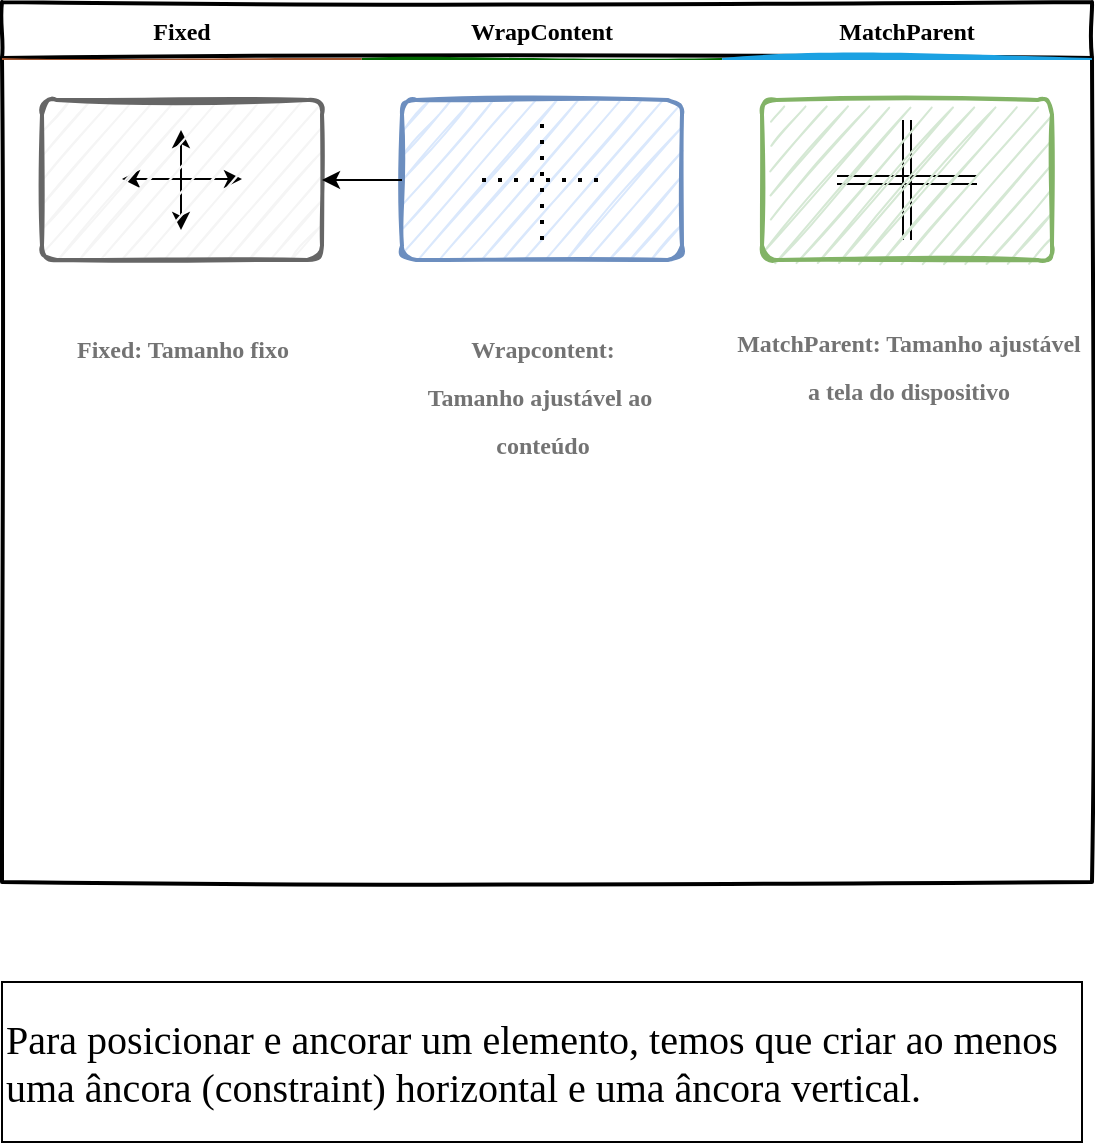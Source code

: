 <mxfile version="17.0.0" type="github">
  <diagram id="wFE0QG_FPsp0jaGvCLVb" name="Page-1">
    <mxGraphModel dx="1102" dy="614" grid="1" gridSize="10" guides="1" tooltips="1" connect="1" arrows="1" fold="1" page="1" pageScale="1" pageWidth="850" pageHeight="1100" math="0" shadow="0">
      <root>
        <mxCell id="0" />
        <mxCell id="1" parent="0" />
        <mxCell id="_5mSTuPxr-ZiKRkBDSY7-1" value="" style="swimlane;fontStyle=2;childLayout=stackLayout;horizontal=1;startSize=28;horizontalStack=1;resizeParent=1;resizeParentMax=0;resizeLast=0;collapsible=0;marginBottom=0;swimlaneFillColor=none;fontFamily=Permanent Marker;fontSize=16;points=[];verticalAlign=top;stackBorder=0;resizable=1;strokeWidth=2;sketch=1;disableMultiStroke=1;" parent="1" vertex="1">
          <mxGeometry x="160" y="70" width="545" height="440" as="geometry" />
        </mxCell>
        <object label="Fixed" status="New" id="_5mSTuPxr-ZiKRkBDSY7-2">
          <mxCell style="swimlane;strokeWidth=2;fontFamily=Permanent Marker;html=0;startSize=1;verticalAlign=bottom;spacingBottom=5;points=[];childLayout=stackLayout;stackBorder=20;stackSpacing=20;resizeLast=0;resizeParent=1;horizontalStack=0;collapsible=0;sketch=1;strokeColor=none;fillStyle=solid;fillColor=#A0522D;" parent="_5mSTuPxr-ZiKRkBDSY7-1" vertex="1">
            <mxGeometry y="28" width="180" height="412" as="geometry" />
          </mxCell>
        </object>
        <mxCell id="koO-FAKM8nsYv-BAje24-3" value="" style="endArrow=classic;startArrow=classic;html=1;rounded=0;fontFamily=Georgia;fontSize=20;" edge="1" parent="_5mSTuPxr-ZiKRkBDSY7-2">
          <mxGeometry width="50" height="50" relative="1" as="geometry">
            <mxPoint x="60" y="60.5" as="sourcePoint" />
            <mxPoint x="120" y="60.5" as="targetPoint" />
            <Array as="points">
              <mxPoint x="110" y="60.5" />
            </Array>
          </mxGeometry>
        </mxCell>
        <mxCell id="koO-FAKM8nsYv-BAje24-4" value="" style="endArrow=classic;startArrow=classic;html=1;rounded=0;fontFamily=Georgia;fontSize=20;" edge="1" parent="_5mSTuPxr-ZiKRkBDSY7-2">
          <mxGeometry width="50" height="50" relative="1" as="geometry">
            <mxPoint x="89.5" y="36" as="sourcePoint" />
            <mxPoint x="89.5" y="86" as="targetPoint" />
            <Array as="points">
              <mxPoint x="89.5" y="76" />
            </Array>
          </mxGeometry>
        </mxCell>
        <object label="" placeholders="1" id="_5mSTuPxr-ZiKRkBDSY7-3">
          <mxCell style="whiteSpace=wrap;html=1;strokeWidth=2;fontStyle=1;spacingTop=0;rounded=1;arcSize=9;points=[];sketch=1;fontFamily=Permanent Marker;hachureGap=8;fillWeight=1;fillColor=#f5f5f5;fontColor=#333333;strokeColor=#666666;" parent="_5mSTuPxr-ZiKRkBDSY7-2" vertex="1">
            <mxGeometry x="20" y="21" width="140" height="80" as="geometry" />
          </mxCell>
        </object>
        <object label="WrapContent" status="In progress" id="_5mSTuPxr-ZiKRkBDSY7-6">
          <mxCell style="swimlane;strokeWidth=2;fontFamily=Permanent Marker;html=0;startSize=1;verticalAlign=bottom;spacingBottom=5;points=[];childLayout=stackLayout;stackBorder=20;stackSpacing=20;resizeLast=0;resizeParent=1;horizontalStack=0;collapsible=0;sketch=1;strokeColor=none;fillStyle=solid;fillColor=#006600;" parent="_5mSTuPxr-ZiKRkBDSY7-1" vertex="1">
            <mxGeometry x="180" y="28" width="180" height="412" as="geometry" />
          </mxCell>
        </object>
        <object label="" placeholders="1" id="_5mSTuPxr-ZiKRkBDSY7-7">
          <mxCell style="whiteSpace=wrap;html=1;strokeWidth=2;fillColor=#dae8fc;fontStyle=1;spacingTop=0;rounded=1;arcSize=9;points=[];sketch=1;fontFamily=Permanent Marker;hachureGap=8;fillWeight=1;strokeColor=#6c8ebf;" parent="_5mSTuPxr-ZiKRkBDSY7-6" vertex="1">
            <mxGeometry x="20" y="21" width="140" height="80" as="geometry" />
          </mxCell>
        </object>
        <mxCell id="koO-FAKM8nsYv-BAje24-14" value="" style="endArrow=none;dashed=1;html=1;dashPattern=1 3;strokeWidth=2;rounded=0;fontFamily=Georgia;fontSize=20;fontColor=#D6D6D6;" edge="1" parent="_5mSTuPxr-ZiKRkBDSY7-6">
          <mxGeometry width="50" height="50" relative="1" as="geometry">
            <mxPoint x="90" y="91" as="sourcePoint" />
            <mxPoint x="90" y="31" as="targetPoint" />
          </mxGeometry>
        </mxCell>
        <mxCell id="koO-FAKM8nsYv-BAje24-13" value="" style="endArrow=none;dashed=1;html=1;dashPattern=1 3;strokeWidth=2;rounded=0;fontFamily=Georgia;fontSize=20;fontColor=#D6D6D6;" edge="1" parent="_5mSTuPxr-ZiKRkBDSY7-6">
          <mxGeometry width="50" height="50" relative="1" as="geometry">
            <mxPoint x="60" y="61" as="sourcePoint" />
            <mxPoint x="120" y="61" as="targetPoint" />
          </mxGeometry>
        </mxCell>
        <mxCell id="koO-FAKM8nsYv-BAje24-16" value="&lt;span style=&quot;color: rgb(115 , 115 , 115) ; font-family: &amp;#34;permanent marker&amp;#34; ; font-size: 12px ; font-weight: 700&quot;&gt;Wrapcontent:&lt;br&gt;Tamanho ajustável ao&amp;nbsp;&lt;br&gt;conteúdo&lt;br&gt;&lt;/span&gt;" style="text;html=1;align=center;verticalAlign=middle;resizable=0;points=[];autosize=1;strokeColor=none;fillColor=none;fontSize=20;fontFamily=Georgia;fontColor=#D6D6D6;" vertex="1" parent="_5mSTuPxr-ZiKRkBDSY7-6">
          <mxGeometry x="20" y="121" width="140" height="90" as="geometry" />
        </mxCell>
        <object label="MatchParent" status="Completed" id="_5mSTuPxr-ZiKRkBDSY7-9">
          <mxCell style="swimlane;strokeWidth=2;fontFamily=Permanent Marker;html=0;startSize=1;verticalAlign=bottom;spacingBottom=5;points=[];childLayout=stackLayout;stackBorder=20;stackSpacing=20;resizeLast=0;resizeParent=1;horizontalStack=0;collapsible=0;sketch=1;strokeColor=none;fillStyle=solid;fillColor=#1BA1E2;" parent="_5mSTuPxr-ZiKRkBDSY7-1" vertex="1">
            <mxGeometry x="360" y="28" width="185" height="412" as="geometry" />
          </mxCell>
        </object>
        <mxCell id="koO-FAKM8nsYv-BAje24-24" value="" style="shape=link;html=1;rounded=0;fontFamily=Georgia;fontSize=20;fontColor=#D6D6D6;" edge="1" parent="_5mSTuPxr-ZiKRkBDSY7-9">
          <mxGeometry width="100" relative="1" as="geometry">
            <mxPoint x="92.5" y="91" as="sourcePoint" />
            <mxPoint x="92.5" y="31" as="targetPoint" />
          </mxGeometry>
        </mxCell>
        <mxCell id="koO-FAKM8nsYv-BAje24-23" value="" style="shape=link;html=1;rounded=0;fontFamily=Georgia;fontSize=20;fontColor=#D6D6D6;" edge="1" parent="_5mSTuPxr-ZiKRkBDSY7-9">
          <mxGeometry width="100" relative="1" as="geometry">
            <mxPoint x="57.5" y="61" as="sourcePoint" />
            <mxPoint x="127.5" y="61" as="targetPoint" />
          </mxGeometry>
        </mxCell>
        <object label="" placeholders="1" id="_5mSTuPxr-ZiKRkBDSY7-10">
          <mxCell style="whiteSpace=wrap;html=1;strokeWidth=2;fillColor=#d5e8d4;fontStyle=1;spacingTop=0;rounded=1;arcSize=9;points=[];sketch=1;fontFamily=Permanent Marker;hachureGap=8;fillWeight=1;strokeColor=#82b366;" parent="_5mSTuPxr-ZiKRkBDSY7-9" vertex="1">
            <mxGeometry x="20" y="21" width="145" height="80" as="geometry" />
          </mxCell>
        </object>
        <mxCell id="koO-FAKM8nsYv-BAje24-17" value="&lt;span style=&quot;color: rgb(115 , 115 , 115) ; font-family: &amp;#34;permanent marker&amp;#34; ; font-size: 12px ; font-weight: 700&quot;&gt;MatchParent: Tamanho ajustável&lt;br&gt;a tela do dispositivo&lt;br&gt;&lt;/span&gt;" style="text;html=1;align=center;verticalAlign=middle;resizable=0;points=[];autosize=1;strokeColor=none;fillColor=none;fontSize=20;fontFamily=Georgia;fontColor=#D6D6D6;" vertex="1" parent="_5mSTuPxr-ZiKRkBDSY7-9">
          <mxGeometry x="20" y="121" width="145" height="60" as="geometry" />
        </mxCell>
        <mxCell id="koO-FAKM8nsYv-BAje24-18" value="" style="edgeStyle=orthogonalEdgeStyle;rounded=0;orthogonalLoop=1;jettySize=auto;html=1;fontFamily=Georgia;fontSize=20;fontColor=#D6D6D6;" edge="1" parent="_5mSTuPxr-ZiKRkBDSY7-1" source="_5mSTuPxr-ZiKRkBDSY7-7" target="_5mSTuPxr-ZiKRkBDSY7-3">
          <mxGeometry relative="1" as="geometry" />
        </mxCell>
        <mxCell id="koO-FAKM8nsYv-BAje24-1" value="&lt;font style=&quot;font-size: 20px&quot; face=&quot;Georgia&quot;&gt;Para posicionar e ancorar um elemento, temos que criar ao menos uma âncora (constraint) horizontal e uma âncora vertical.&lt;/font&gt;" style="rounded=0;whiteSpace=wrap;html=1;align=left;" vertex="1" parent="1">
          <mxGeometry x="160" y="560" width="540" height="80" as="geometry" />
        </mxCell>
        <mxCell id="koO-FAKM8nsYv-BAje24-6" value="&lt;span style=&quot;color: rgb(115 , 115 , 115) ; font-family: &amp;#34;permanent marker&amp;#34; ; font-size: 12px ; font-weight: 700&quot;&gt;Fixed: Tamanho fixo&lt;/span&gt;" style="text;html=1;align=center;verticalAlign=middle;resizable=0;points=[];autosize=1;strokeColor=none;fillColor=none;fontSize=20;fontFamily=Georgia;fontColor=#D6D6D6;" vertex="1" parent="1">
          <mxGeometry x="190" y="225" width="120" height="30" as="geometry" />
        </mxCell>
      </root>
    </mxGraphModel>
  </diagram>
</mxfile>
